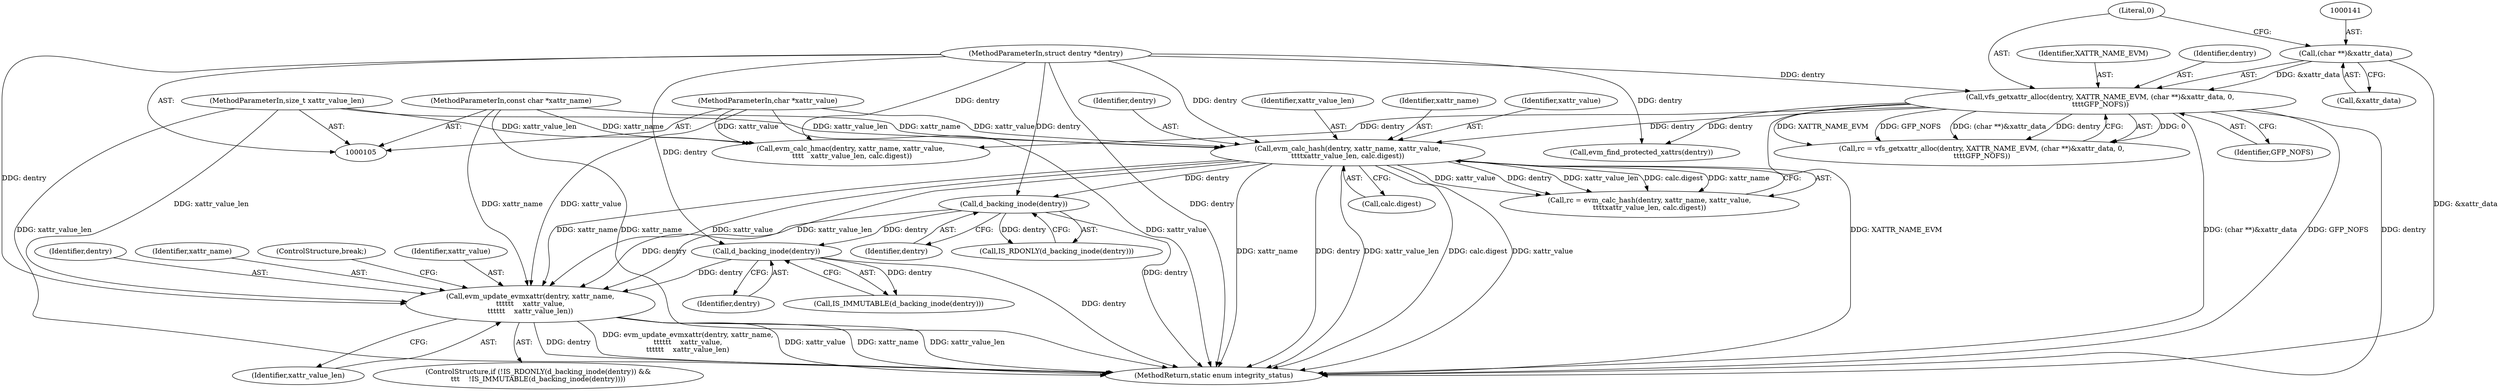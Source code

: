 digraph "0_linux_613317bd212c585c20796c10afe5daaa95d4b0a1@API" {
"1000275" [label="(Call,evm_update_evmxattr(dentry, xattr_name,\n\t\t\t\t\t\t    xattr_value,\n\t\t\t\t\t\t    xattr_value_len))"];
"1000273" [label="(Call,d_backing_inode(dentry))"];
"1000269" [label="(Call,d_backing_inode(dentry))"];
"1000235" [label="(Call,evm_calc_hash(dentry, xattr_name, xattr_value,\n\t\t\t\txattr_value_len, calc.digest))"];
"1000137" [label="(Call,vfs_getxattr_alloc(dentry, XATTR_NAME_EVM, (char **)&xattr_data, 0,\n\t\t\t\tGFP_NOFS))"];
"1000106" [label="(MethodParameterIn,struct dentry *dentry)"];
"1000140" [label="(Call,(char **)&xattr_data)"];
"1000107" [label="(MethodParameterIn,const char *xattr_name)"];
"1000108" [label="(MethodParameterIn,char *xattr_value)"];
"1000109" [label="(MethodParameterIn,size_t xattr_value_len)"];
"1000270" [label="(Identifier,dentry)"];
"1000201" [label="(Call,evm_calc_hmac(dentry, xattr_name, xattr_value,\n \t\t\t\t   xattr_value_len, calc.digest))"];
"1000137" [label="(Call,vfs_getxattr_alloc(dentry, XATTR_NAME_EVM, (char **)&xattr_data, 0,\n\t\t\t\tGFP_NOFS))"];
"1000268" [label="(Call,IS_RDONLY(d_backing_inode(dentry)))"];
"1000279" [label="(Identifier,xattr_value_len)"];
"1000239" [label="(Identifier,xattr_value_len)"];
"1000274" [label="(Identifier,dentry)"];
"1000273" [label="(Call,d_backing_inode(dentry))"];
"1000107" [label="(MethodParameterIn,const char *xattr_name)"];
"1000145" [label="(Identifier,GFP_NOFS)"];
"1000272" [label="(Call,IS_IMMUTABLE(d_backing_inode(dentry)))"];
"1000240" [label="(Call,calc.digest)"];
"1000275" [label="(Call,evm_update_evmxattr(dentry, xattr_name,\n\t\t\t\t\t\t    xattr_value,\n\t\t\t\t\t\t    xattr_value_len))"];
"1000144" [label="(Literal,0)"];
"1000142" [label="(Call,&xattr_data)"];
"1000235" [label="(Call,evm_calc_hash(dentry, xattr_name, xattr_value,\n\t\t\t\txattr_value_len, calc.digest))"];
"1000276" [label="(Identifier,dentry)"];
"1000310" [label="(MethodReturn,static enum integrity_status)"];
"1000237" [label="(Identifier,xattr_name)"];
"1000277" [label="(Identifier,xattr_name)"];
"1000238" [label="(Identifier,xattr_value)"];
"1000140" [label="(Call,(char **)&xattr_data)"];
"1000108" [label="(MethodParameterIn,char *xattr_value)"];
"1000236" [label="(Identifier,dentry)"];
"1000135" [label="(Call,rc = vfs_getxattr_alloc(dentry, XATTR_NAME_EVM, (char **)&xattr_data, 0,\n\t\t\t\tGFP_NOFS))"];
"1000139" [label="(Identifier,XATTR_NAME_EVM)"];
"1000280" [label="(ControlStructure,break;)"];
"1000162" [label="(Call,evm_find_protected_xattrs(dentry))"];
"1000269" [label="(Call,d_backing_inode(dentry))"];
"1000138" [label="(Identifier,dentry)"];
"1000265" [label="(ControlStructure,if (!IS_RDONLY(d_backing_inode(dentry)) &&\n\t\t\t    !IS_IMMUTABLE(d_backing_inode(dentry))))"];
"1000109" [label="(MethodParameterIn,size_t xattr_value_len)"];
"1000233" [label="(Call,rc = evm_calc_hash(dentry, xattr_name, xattr_value,\n\t\t\t\txattr_value_len, calc.digest))"];
"1000106" [label="(MethodParameterIn,struct dentry *dentry)"];
"1000278" [label="(Identifier,xattr_value)"];
"1000275" -> "1000265"  [label="AST: "];
"1000275" -> "1000279"  [label="CFG: "];
"1000276" -> "1000275"  [label="AST: "];
"1000277" -> "1000275"  [label="AST: "];
"1000278" -> "1000275"  [label="AST: "];
"1000279" -> "1000275"  [label="AST: "];
"1000280" -> "1000275"  [label="CFG: "];
"1000275" -> "1000310"  [label="DDG: dentry"];
"1000275" -> "1000310"  [label="DDG: evm_update_evmxattr(dentry, xattr_name,\n\t\t\t\t\t\t    xattr_value,\n\t\t\t\t\t\t    xattr_value_len)"];
"1000275" -> "1000310"  [label="DDG: xattr_value"];
"1000275" -> "1000310"  [label="DDG: xattr_name"];
"1000275" -> "1000310"  [label="DDG: xattr_value_len"];
"1000273" -> "1000275"  [label="DDG: dentry"];
"1000269" -> "1000275"  [label="DDG: dentry"];
"1000106" -> "1000275"  [label="DDG: dentry"];
"1000235" -> "1000275"  [label="DDG: xattr_name"];
"1000235" -> "1000275"  [label="DDG: xattr_value"];
"1000235" -> "1000275"  [label="DDG: xattr_value_len"];
"1000107" -> "1000275"  [label="DDG: xattr_name"];
"1000108" -> "1000275"  [label="DDG: xattr_value"];
"1000109" -> "1000275"  [label="DDG: xattr_value_len"];
"1000273" -> "1000272"  [label="AST: "];
"1000273" -> "1000274"  [label="CFG: "];
"1000274" -> "1000273"  [label="AST: "];
"1000272" -> "1000273"  [label="CFG: "];
"1000273" -> "1000310"  [label="DDG: dentry"];
"1000273" -> "1000272"  [label="DDG: dentry"];
"1000269" -> "1000273"  [label="DDG: dentry"];
"1000106" -> "1000273"  [label="DDG: dentry"];
"1000269" -> "1000268"  [label="AST: "];
"1000269" -> "1000270"  [label="CFG: "];
"1000270" -> "1000269"  [label="AST: "];
"1000268" -> "1000269"  [label="CFG: "];
"1000269" -> "1000310"  [label="DDG: dentry"];
"1000269" -> "1000268"  [label="DDG: dentry"];
"1000235" -> "1000269"  [label="DDG: dentry"];
"1000106" -> "1000269"  [label="DDG: dentry"];
"1000235" -> "1000233"  [label="AST: "];
"1000235" -> "1000240"  [label="CFG: "];
"1000236" -> "1000235"  [label="AST: "];
"1000237" -> "1000235"  [label="AST: "];
"1000238" -> "1000235"  [label="AST: "];
"1000239" -> "1000235"  [label="AST: "];
"1000240" -> "1000235"  [label="AST: "];
"1000233" -> "1000235"  [label="CFG: "];
"1000235" -> "1000310"  [label="DDG: xattr_name"];
"1000235" -> "1000310"  [label="DDG: dentry"];
"1000235" -> "1000310"  [label="DDG: xattr_value_len"];
"1000235" -> "1000310"  [label="DDG: calc.digest"];
"1000235" -> "1000310"  [label="DDG: xattr_value"];
"1000235" -> "1000233"  [label="DDG: xattr_value"];
"1000235" -> "1000233"  [label="DDG: dentry"];
"1000235" -> "1000233"  [label="DDG: xattr_value_len"];
"1000235" -> "1000233"  [label="DDG: calc.digest"];
"1000235" -> "1000233"  [label="DDG: xattr_name"];
"1000137" -> "1000235"  [label="DDG: dentry"];
"1000106" -> "1000235"  [label="DDG: dentry"];
"1000107" -> "1000235"  [label="DDG: xattr_name"];
"1000108" -> "1000235"  [label="DDG: xattr_value"];
"1000109" -> "1000235"  [label="DDG: xattr_value_len"];
"1000137" -> "1000135"  [label="AST: "];
"1000137" -> "1000145"  [label="CFG: "];
"1000138" -> "1000137"  [label="AST: "];
"1000139" -> "1000137"  [label="AST: "];
"1000140" -> "1000137"  [label="AST: "];
"1000144" -> "1000137"  [label="AST: "];
"1000145" -> "1000137"  [label="AST: "];
"1000135" -> "1000137"  [label="CFG: "];
"1000137" -> "1000310"  [label="DDG: XATTR_NAME_EVM"];
"1000137" -> "1000310"  [label="DDG: (char **)&xattr_data"];
"1000137" -> "1000310"  [label="DDG: GFP_NOFS"];
"1000137" -> "1000310"  [label="DDG: dentry"];
"1000137" -> "1000135"  [label="DDG: 0"];
"1000137" -> "1000135"  [label="DDG: XATTR_NAME_EVM"];
"1000137" -> "1000135"  [label="DDG: GFP_NOFS"];
"1000137" -> "1000135"  [label="DDG: (char **)&xattr_data"];
"1000137" -> "1000135"  [label="DDG: dentry"];
"1000106" -> "1000137"  [label="DDG: dentry"];
"1000140" -> "1000137"  [label="DDG: &xattr_data"];
"1000137" -> "1000162"  [label="DDG: dentry"];
"1000137" -> "1000201"  [label="DDG: dentry"];
"1000106" -> "1000105"  [label="AST: "];
"1000106" -> "1000310"  [label="DDG: dentry"];
"1000106" -> "1000162"  [label="DDG: dentry"];
"1000106" -> "1000201"  [label="DDG: dentry"];
"1000140" -> "1000142"  [label="CFG: "];
"1000141" -> "1000140"  [label="AST: "];
"1000142" -> "1000140"  [label="AST: "];
"1000144" -> "1000140"  [label="CFG: "];
"1000140" -> "1000310"  [label="DDG: &xattr_data"];
"1000107" -> "1000105"  [label="AST: "];
"1000107" -> "1000310"  [label="DDG: xattr_name"];
"1000107" -> "1000201"  [label="DDG: xattr_name"];
"1000108" -> "1000105"  [label="AST: "];
"1000108" -> "1000310"  [label="DDG: xattr_value"];
"1000108" -> "1000201"  [label="DDG: xattr_value"];
"1000109" -> "1000105"  [label="AST: "];
"1000109" -> "1000310"  [label="DDG: xattr_value_len"];
"1000109" -> "1000201"  [label="DDG: xattr_value_len"];
}
